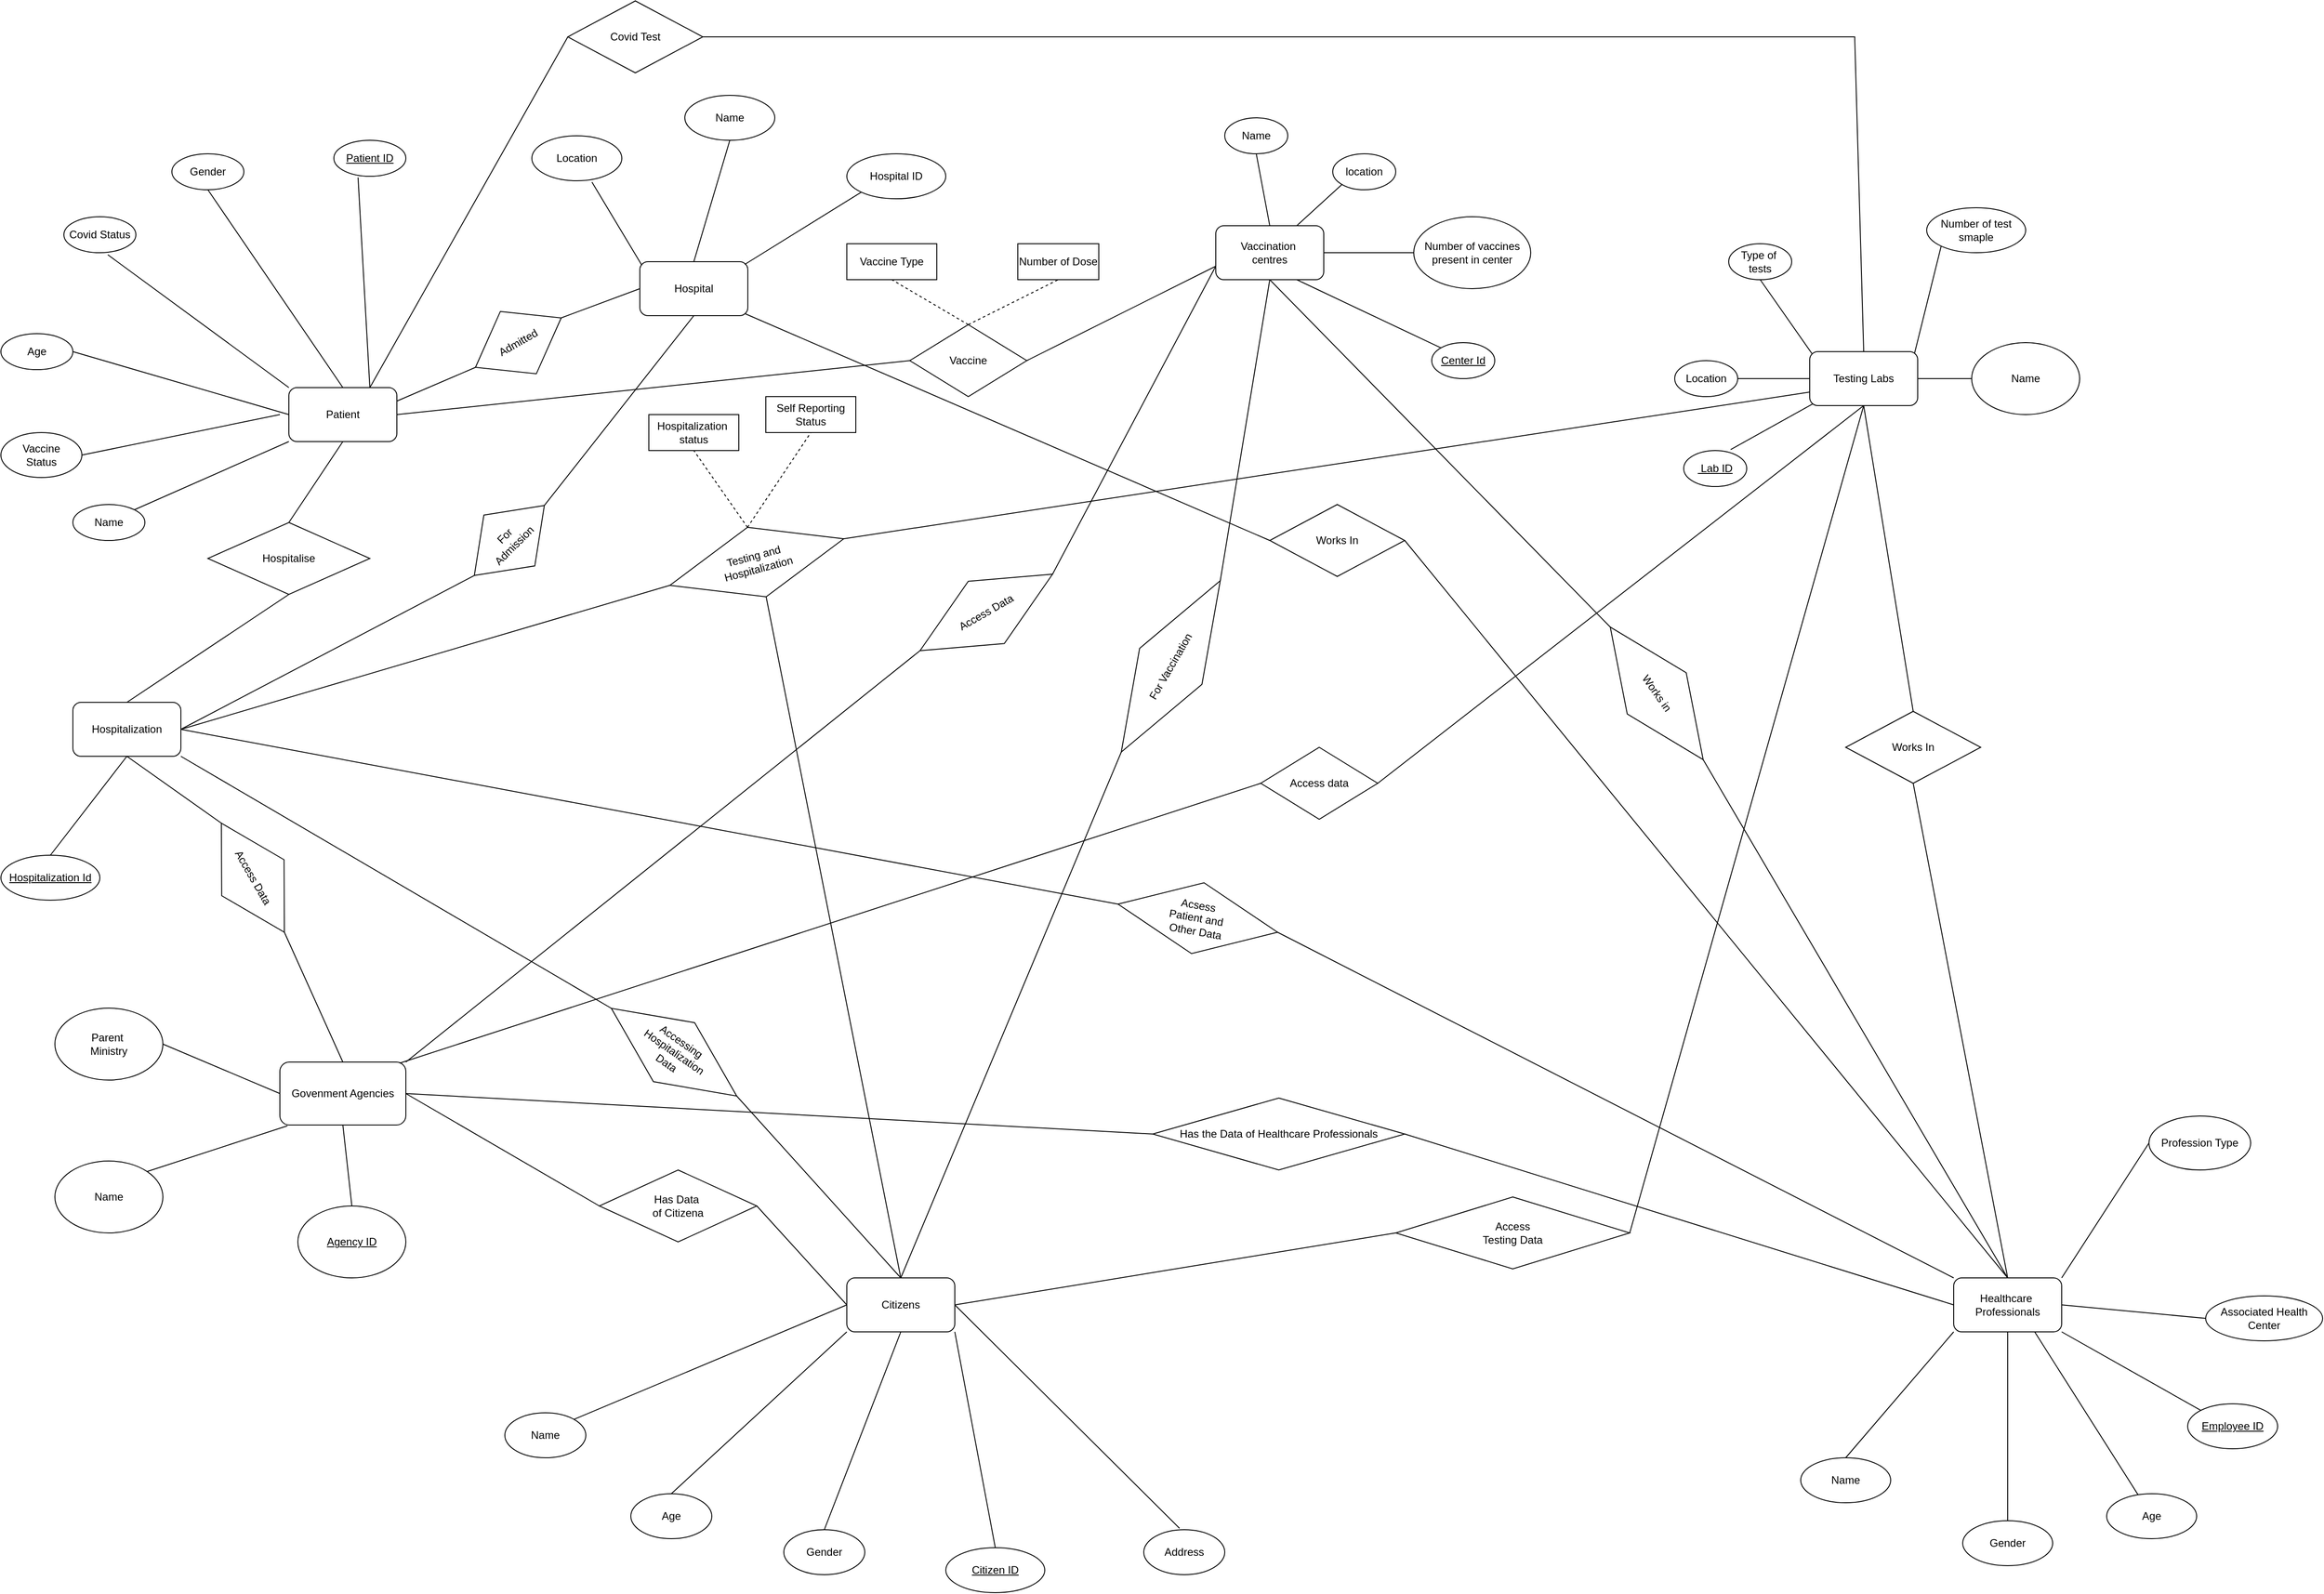 <mxfile version="20.8.10" type="device"><diagram name="Page-1" id="V2RR2CM_HVYgWh8AD0sf"><mxGraphModel dx="4872" dy="2228" grid="1" gridSize="10" guides="1" tooltips="1" connect="1" arrows="1" fold="1" page="1" pageScale="1" pageWidth="827" pageHeight="1169" math="0" shadow="0"><root><mxCell id="0"/><mxCell id="1" parent="0"/><mxCell id="4g6zruI3jrCuuJ_N1EJY-1" value="Testing Labs" style="rounded=1;whiteSpace=wrap;html=1;" parent="1" vertex="1"><mxGeometry x="350" y="350" width="120" height="60" as="geometry"/></mxCell><mxCell id="4g6zruI3jrCuuJ_N1EJY-3" value="Type of&amp;nbsp;&lt;br&gt;tests" style="ellipse;whiteSpace=wrap;html=1;" parent="1" vertex="1"><mxGeometry x="260" y="230" width="70" height="40" as="geometry"/></mxCell><mxCell id="4g6zruI3jrCuuJ_N1EJY-4" value="Number of test&lt;br&gt;smaple" style="ellipse;whiteSpace=wrap;html=1;" parent="1" vertex="1"><mxGeometry x="480" y="190" width="110" height="50" as="geometry"/></mxCell><mxCell id="4g6zruI3jrCuuJ_N1EJY-7" value="Name" style="ellipse;whiteSpace=wrap;html=1;" parent="1" vertex="1"><mxGeometry x="530" y="340" width="120" height="80" as="geometry"/></mxCell><mxCell id="4g6zruI3jrCuuJ_N1EJY-8" value="Location" style="ellipse;whiteSpace=wrap;html=1;" parent="1" vertex="1"><mxGeometry x="200" y="360" width="70" height="40" as="geometry"/></mxCell><mxCell id="4g6zruI3jrCuuJ_N1EJY-10" value="&lt;u&gt;&amp;nbsp;Lab ID&lt;/u&gt;" style="ellipse;whiteSpace=wrap;html=1;" parent="1" vertex="1"><mxGeometry x="210" y="460" width="70" height="40" as="geometry"/></mxCell><mxCell id="xftiW5SBY12gBMTUIT7X-2" value="Vaccination&amp;nbsp;&lt;br&gt;centres" style="rounded=1;whiteSpace=wrap;html=1;" vertex="1" parent="1"><mxGeometry x="-310" y="210" width="120" height="60" as="geometry"/></mxCell><mxCell id="xftiW5SBY12gBMTUIT7X-3" value="Name" style="ellipse;whiteSpace=wrap;html=1;" vertex="1" parent="1"><mxGeometry x="-300" y="90" width="70" height="40" as="geometry"/></mxCell><mxCell id="xftiW5SBY12gBMTUIT7X-4" value="location" style="ellipse;whiteSpace=wrap;html=1;" vertex="1" parent="1"><mxGeometry x="-180" y="130" width="70" height="40" as="geometry"/></mxCell><mxCell id="xftiW5SBY12gBMTUIT7X-5" value="Number of vaccines present in center" style="ellipse;whiteSpace=wrap;html=1;" vertex="1" parent="1"><mxGeometry x="-90" y="200" width="130" height="80" as="geometry"/></mxCell><mxCell id="xftiW5SBY12gBMTUIT7X-6" value="&lt;u&gt;Center Id&lt;/u&gt;" style="ellipse;whiteSpace=wrap;html=1;" vertex="1" parent="1"><mxGeometry x="-70" y="340" width="70" height="40" as="geometry"/></mxCell><mxCell id="xftiW5SBY12gBMTUIT7X-10" value="" style="endArrow=none;html=1;rounded=0;entryX=0.5;entryY=1;entryDx=0;entryDy=0;exitX=0.5;exitY=0;exitDx=0;exitDy=0;" edge="1" parent="1" source="xftiW5SBY12gBMTUIT7X-2" target="xftiW5SBY12gBMTUIT7X-3"><mxGeometry width="50" height="50" relative="1" as="geometry"><mxPoint x="-30" y="370" as="sourcePoint"/><mxPoint x="20" y="320" as="targetPoint"/></mxGeometry></mxCell><mxCell id="xftiW5SBY12gBMTUIT7X-11" value="" style="endArrow=none;html=1;rounded=0;entryX=0;entryY=1;entryDx=0;entryDy=0;exitX=0.75;exitY=0;exitDx=0;exitDy=0;" edge="1" parent="1" source="xftiW5SBY12gBMTUIT7X-2" target="xftiW5SBY12gBMTUIT7X-4"><mxGeometry width="50" height="50" relative="1" as="geometry"><mxPoint x="-20" y="380" as="sourcePoint"/><mxPoint x="30" y="330.0" as="targetPoint"/></mxGeometry></mxCell><mxCell id="xftiW5SBY12gBMTUIT7X-12" value="" style="endArrow=none;html=1;rounded=0;entryX=0;entryY=0.5;entryDx=0;entryDy=0;exitX=1;exitY=0.5;exitDx=0;exitDy=0;" edge="1" parent="1" source="xftiW5SBY12gBMTUIT7X-2" target="xftiW5SBY12gBMTUIT7X-5"><mxGeometry width="50" height="50" relative="1" as="geometry"><mxPoint x="-10" y="390" as="sourcePoint"/><mxPoint x="40" y="340.0" as="targetPoint"/></mxGeometry></mxCell><mxCell id="xftiW5SBY12gBMTUIT7X-13" value="" style="endArrow=none;html=1;rounded=0;entryX=0.75;entryY=1;entryDx=0;entryDy=0;exitX=0;exitY=0;exitDx=0;exitDy=0;" edge="1" parent="1" source="xftiW5SBY12gBMTUIT7X-6" target="xftiW5SBY12gBMTUIT7X-2"><mxGeometry width="50" height="50" relative="1" as="geometry"><mxPoint y="400" as="sourcePoint"/><mxPoint x="-170" y="280" as="targetPoint"/></mxGeometry></mxCell><mxCell id="xftiW5SBY12gBMTUIT7X-14" value="Hospital" style="rounded=1;whiteSpace=wrap;html=1;" vertex="1" parent="1"><mxGeometry x="-950" y="250" width="120" height="60" as="geometry"/></mxCell><mxCell id="xftiW5SBY12gBMTUIT7X-15" value="Hospital ID" style="ellipse;whiteSpace=wrap;html=1;" vertex="1" parent="1"><mxGeometry x="-720" y="130" width="110" height="50" as="geometry"/></mxCell><mxCell id="xftiW5SBY12gBMTUIT7X-16" value="Name" style="ellipse;whiteSpace=wrap;html=1;" vertex="1" parent="1"><mxGeometry x="-900" y="65" width="100" height="50" as="geometry"/></mxCell><mxCell id="xftiW5SBY12gBMTUIT7X-17" value="Location" style="ellipse;whiteSpace=wrap;html=1;" vertex="1" parent="1"><mxGeometry x="-1070" y="110" width="100" height="50" as="geometry"/></mxCell><mxCell id="xftiW5SBY12gBMTUIT7X-18" value="" style="endArrow=none;html=1;rounded=0;entryX=0.5;entryY=1;entryDx=0;entryDy=0;exitX=0.5;exitY=0;exitDx=0;exitDy=0;" edge="1" parent="1" source="xftiW5SBY12gBMTUIT7X-14" target="xftiW5SBY12gBMTUIT7X-16"><mxGeometry width="50" height="50" relative="1" as="geometry"><mxPoint x="-770" y="370" as="sourcePoint"/><mxPoint x="-720" y="320" as="targetPoint"/></mxGeometry></mxCell><mxCell id="xftiW5SBY12gBMTUIT7X-19" value="" style="endArrow=none;html=1;rounded=0;entryX=0;entryY=1;entryDx=0;entryDy=0;exitX=0.972;exitY=0.05;exitDx=0;exitDy=0;exitPerimeter=0;" edge="1" parent="1" source="xftiW5SBY12gBMTUIT7X-14" target="xftiW5SBY12gBMTUIT7X-15"><mxGeometry width="50" height="50" relative="1" as="geometry"><mxPoint x="-880" y="260.0" as="sourcePoint"/><mxPoint x="-840" y="125" as="targetPoint"/></mxGeometry></mxCell><mxCell id="xftiW5SBY12gBMTUIT7X-20" value="" style="endArrow=none;html=1;rounded=0;entryX=0.668;entryY=1.03;entryDx=0;entryDy=0;exitX=0.019;exitY=0.067;exitDx=0;exitDy=0;entryPerimeter=0;exitPerimeter=0;" edge="1" parent="1" source="xftiW5SBY12gBMTUIT7X-14" target="xftiW5SBY12gBMTUIT7X-17"><mxGeometry width="50" height="50" relative="1" as="geometry"><mxPoint x="-870" y="270.0" as="sourcePoint"/><mxPoint x="-830" y="135" as="targetPoint"/></mxGeometry></mxCell><mxCell id="xftiW5SBY12gBMTUIT7X-21" value="Hospitalization" style="rounded=1;whiteSpace=wrap;html=1;" vertex="1" parent="1"><mxGeometry x="-1580" y="740" width="120" height="60" as="geometry"/></mxCell><mxCell id="xftiW5SBY12gBMTUIT7X-23" value="&lt;u&gt;Hospitalization Id&lt;/u&gt;" style="ellipse;whiteSpace=wrap;html=1;" vertex="1" parent="1"><mxGeometry x="-1660" y="910" width="110" height="50" as="geometry"/></mxCell><mxCell id="xftiW5SBY12gBMTUIT7X-26" value="" style="endArrow=none;html=1;rounded=0;entryX=0.5;entryY=1;entryDx=0;entryDy=0;exitX=0.5;exitY=0;exitDx=0;exitDy=0;" edge="1" parent="1" source="xftiW5SBY12gBMTUIT7X-23" target="xftiW5SBY12gBMTUIT7X-21"><mxGeometry width="50" height="50" relative="1" as="geometry"><mxPoint x="-770" y="1090" as="sourcePoint"/><mxPoint x="-720" y="1040" as="targetPoint"/></mxGeometry></mxCell><mxCell id="xftiW5SBY12gBMTUIT7X-27" value="Govenment Agencies" style="rounded=1;whiteSpace=wrap;html=1;" vertex="1" parent="1"><mxGeometry x="-1350" y="1140" width="140" height="70" as="geometry"/></mxCell><mxCell id="xftiW5SBY12gBMTUIT7X-30" value="Name" style="ellipse;whiteSpace=wrap;html=1;" vertex="1" parent="1"><mxGeometry x="-1600" y="1250" width="120" height="80" as="geometry"/></mxCell><mxCell id="xftiW5SBY12gBMTUIT7X-31" value="Parent&amp;nbsp;&lt;br&gt;Ministry" style="ellipse;whiteSpace=wrap;html=1;" vertex="1" parent="1"><mxGeometry x="-1600" y="1080" width="120" height="80" as="geometry"/></mxCell><mxCell id="xftiW5SBY12gBMTUIT7X-32" value="&lt;u&gt;Agency ID&lt;/u&gt;" style="ellipse;whiteSpace=wrap;html=1;" vertex="1" parent="1"><mxGeometry x="-1330" y="1300" width="120" height="80" as="geometry"/></mxCell><mxCell id="xftiW5SBY12gBMTUIT7X-33" value="" style="endArrow=none;html=1;rounded=0;entryX=0.06;entryY=1.012;entryDx=0;entryDy=0;exitX=1;exitY=0;exitDx=0;exitDy=0;entryPerimeter=0;" edge="1" parent="1" source="xftiW5SBY12gBMTUIT7X-30" target="xftiW5SBY12gBMTUIT7X-27"><mxGeometry width="50" height="50" relative="1" as="geometry"><mxPoint x="-1490" y="1290" as="sourcePoint"/><mxPoint x="-1440" y="1240" as="targetPoint"/></mxGeometry></mxCell><mxCell id="xftiW5SBY12gBMTUIT7X-34" value="" style="endArrow=none;html=1;rounded=0;entryX=0.5;entryY=1;entryDx=0;entryDy=0;exitX=0.5;exitY=0;exitDx=0;exitDy=0;" edge="1" parent="1" source="xftiW5SBY12gBMTUIT7X-32" target="xftiW5SBY12gBMTUIT7X-27"><mxGeometry width="50" height="50" relative="1" as="geometry"><mxPoint x="-1487.574" y="1271.716" as="sourcePoint"/><mxPoint x="-1340.0" y="1220.0" as="targetPoint"/></mxGeometry></mxCell><mxCell id="xftiW5SBY12gBMTUIT7X-35" value="" style="endArrow=none;html=1;rounded=0;entryX=0;entryY=0.5;entryDx=0;entryDy=0;exitX=1;exitY=0.5;exitDx=0;exitDy=0;" edge="1" parent="1" source="xftiW5SBY12gBMTUIT7X-31" target="xftiW5SBY12gBMTUIT7X-27"><mxGeometry width="50" height="50" relative="1" as="geometry"><mxPoint x="-1477.574" y="1281.716" as="sourcePoint"/><mxPoint x="-1330.0" y="1230.0" as="targetPoint"/></mxGeometry></mxCell><mxCell id="xftiW5SBY12gBMTUIT7X-37" value="Citizens" style="rounded=1;whiteSpace=wrap;html=1;" vertex="1" parent="1"><mxGeometry x="-720" y="1380" width="120" height="60" as="geometry"/></mxCell><mxCell id="xftiW5SBY12gBMTUIT7X-38" value="Name" style="ellipse;whiteSpace=wrap;html=1;" vertex="1" parent="1"><mxGeometry x="-1100" y="1530" width="90" height="50" as="geometry"/></mxCell><mxCell id="xftiW5SBY12gBMTUIT7X-39" value="Age" style="ellipse;whiteSpace=wrap;html=1;" vertex="1" parent="1"><mxGeometry x="-960" y="1620" width="90" height="50" as="geometry"/></mxCell><mxCell id="xftiW5SBY12gBMTUIT7X-40" value="Gender" style="ellipse;whiteSpace=wrap;html=1;" vertex="1" parent="1"><mxGeometry x="-790" y="1660" width="90" height="50" as="geometry"/></mxCell><mxCell id="xftiW5SBY12gBMTUIT7X-41" value="&lt;u&gt;Citizen ID&lt;/u&gt;" style="ellipse;whiteSpace=wrap;html=1;" vertex="1" parent="1"><mxGeometry x="-610" y="1680" width="110" height="50" as="geometry"/></mxCell><mxCell id="xftiW5SBY12gBMTUIT7X-42" value="Address" style="ellipse;whiteSpace=wrap;html=1;" vertex="1" parent="1"><mxGeometry x="-390" y="1660" width="90" height="50" as="geometry"/></mxCell><mxCell id="xftiW5SBY12gBMTUIT7X-44" value="" style="endArrow=none;html=1;rounded=0;exitX=1;exitY=0;exitDx=0;exitDy=0;entryX=0;entryY=0.5;entryDx=0;entryDy=0;" edge="1" parent="1" source="xftiW5SBY12gBMTUIT7X-38" target="xftiW5SBY12gBMTUIT7X-37"><mxGeometry width="50" height="50" relative="1" as="geometry"><mxPoint x="-660" y="1390" as="sourcePoint"/><mxPoint x="-610" y="1340" as="targetPoint"/></mxGeometry></mxCell><mxCell id="xftiW5SBY12gBMTUIT7X-46" value="" style="endArrow=none;html=1;rounded=0;exitX=0.5;exitY=0;exitDx=0;exitDy=0;entryX=0;entryY=1;entryDx=0;entryDy=0;" edge="1" parent="1" source="xftiW5SBY12gBMTUIT7X-39" target="xftiW5SBY12gBMTUIT7X-37"><mxGeometry width="50" height="50" relative="1" as="geometry"><mxPoint x="-1013.112" y="1547.36" as="sourcePoint"/><mxPoint x="-710" y="1420" as="targetPoint"/></mxGeometry></mxCell><mxCell id="xftiW5SBY12gBMTUIT7X-47" value="" style="endArrow=none;html=1;rounded=0;exitX=0.5;exitY=0;exitDx=0;exitDy=0;entryX=0.5;entryY=1;entryDx=0;entryDy=0;" edge="1" parent="1" source="xftiW5SBY12gBMTUIT7X-40" target="xftiW5SBY12gBMTUIT7X-37"><mxGeometry width="50" height="50" relative="1" as="geometry"><mxPoint x="-905" y="1630" as="sourcePoint"/><mxPoint x="-710" y="1450" as="targetPoint"/></mxGeometry></mxCell><mxCell id="xftiW5SBY12gBMTUIT7X-48" value="" style="endArrow=none;html=1;rounded=0;exitX=0.5;exitY=0;exitDx=0;exitDy=0;entryX=1;entryY=1;entryDx=0;entryDy=0;" edge="1" parent="1" source="xftiW5SBY12gBMTUIT7X-41" target="xftiW5SBY12gBMTUIT7X-37"><mxGeometry width="50" height="50" relative="1" as="geometry"><mxPoint x="-895" y="1640" as="sourcePoint"/><mxPoint x="-700" y="1460" as="targetPoint"/></mxGeometry></mxCell><mxCell id="xftiW5SBY12gBMTUIT7X-49" value="" style="endArrow=none;html=1;rounded=0;exitX=0.442;exitY=-0.03;exitDx=0;exitDy=0;entryX=1;entryY=0.5;entryDx=0;entryDy=0;exitPerimeter=0;" edge="1" parent="1" source="xftiW5SBY12gBMTUIT7X-42" target="xftiW5SBY12gBMTUIT7X-37"><mxGeometry width="50" height="50" relative="1" as="geometry"><mxPoint x="-885" y="1650" as="sourcePoint"/><mxPoint x="-690" y="1470" as="targetPoint"/></mxGeometry></mxCell><mxCell id="xftiW5SBY12gBMTUIT7X-50" value="Healthcare&amp;nbsp;&lt;br&gt;Professionals" style="rounded=1;whiteSpace=wrap;html=1;" vertex="1" parent="1"><mxGeometry x="510" y="1380" width="120" height="60" as="geometry"/></mxCell><mxCell id="xftiW5SBY12gBMTUIT7X-51" value="Associated Health Center" style="ellipse;whiteSpace=wrap;html=1;" vertex="1" parent="1"><mxGeometry x="790" y="1400" width="130" height="50" as="geometry"/></mxCell><mxCell id="xftiW5SBY12gBMTUIT7X-52" value="&lt;u&gt;Employee ID&lt;/u&gt;" style="ellipse;whiteSpace=wrap;html=1;" vertex="1" parent="1"><mxGeometry x="770" y="1520" width="100" height="50" as="geometry"/></mxCell><mxCell id="xftiW5SBY12gBMTUIT7X-53" value="Gender" style="ellipse;whiteSpace=wrap;html=1;" vertex="1" parent="1"><mxGeometry x="520" y="1650" width="100" height="50" as="geometry"/></mxCell><mxCell id="xftiW5SBY12gBMTUIT7X-54" value="Profession Type" style="ellipse;whiteSpace=wrap;html=1;" vertex="1" parent="1"><mxGeometry x="727" y="1200" width="113" height="60" as="geometry"/></mxCell><mxCell id="xftiW5SBY12gBMTUIT7X-55" value="Name" style="ellipse;whiteSpace=wrap;html=1;" vertex="1" parent="1"><mxGeometry x="340" y="1580" width="100" height="50" as="geometry"/></mxCell><mxCell id="xftiW5SBY12gBMTUIT7X-56" value="Age" style="ellipse;whiteSpace=wrap;html=1;" vertex="1" parent="1"><mxGeometry x="680" y="1620" width="100" height="50" as="geometry"/></mxCell><mxCell id="xftiW5SBY12gBMTUIT7X-57" value="" style="endArrow=none;html=1;rounded=0;exitX=0.5;exitY=0;exitDx=0;exitDy=0;entryX=0;entryY=1;entryDx=0;entryDy=0;" edge="1" parent="1" source="xftiW5SBY12gBMTUIT7X-55" target="xftiW5SBY12gBMTUIT7X-50"><mxGeometry width="50" height="50" relative="1" as="geometry"><mxPoint x="690" y="1390" as="sourcePoint"/><mxPoint x="740" y="1340" as="targetPoint"/></mxGeometry></mxCell><mxCell id="xftiW5SBY12gBMTUIT7X-58" value="" style="endArrow=none;html=1;rounded=0;exitX=0.5;exitY=0;exitDx=0;exitDy=0;entryX=0.5;entryY=1;entryDx=0;entryDy=0;" edge="1" parent="1" source="xftiW5SBY12gBMTUIT7X-53" target="xftiW5SBY12gBMTUIT7X-50"><mxGeometry width="50" height="50" relative="1" as="geometry"><mxPoint x="400" y="1590" as="sourcePoint"/><mxPoint x="520" y="1450" as="targetPoint"/></mxGeometry></mxCell><mxCell id="xftiW5SBY12gBMTUIT7X-59" value="" style="endArrow=none;html=1;rounded=0;exitX=0;exitY=0;exitDx=0;exitDy=0;entryX=1;entryY=1;entryDx=0;entryDy=0;" edge="1" parent="1" source="xftiW5SBY12gBMTUIT7X-52" target="xftiW5SBY12gBMTUIT7X-50"><mxGeometry width="50" height="50" relative="1" as="geometry"><mxPoint x="410" y="1600" as="sourcePoint"/><mxPoint x="530" y="1460" as="targetPoint"/></mxGeometry></mxCell><mxCell id="xftiW5SBY12gBMTUIT7X-60" value="" style="endArrow=none;html=1;rounded=0;exitX=0;exitY=0.5;exitDx=0;exitDy=0;entryX=1;entryY=0.5;entryDx=0;entryDy=0;" edge="1" parent="1" source="xftiW5SBY12gBMTUIT7X-51" target="xftiW5SBY12gBMTUIT7X-50"><mxGeometry width="50" height="50" relative="1" as="geometry"><mxPoint x="420" y="1610" as="sourcePoint"/><mxPoint x="540" y="1470" as="targetPoint"/></mxGeometry></mxCell><mxCell id="xftiW5SBY12gBMTUIT7X-61" value="" style="endArrow=none;html=1;rounded=0;exitX=1;exitY=0;exitDx=0;exitDy=0;entryX=0;entryY=0.5;entryDx=0;entryDy=0;" edge="1" parent="1" source="xftiW5SBY12gBMTUIT7X-50" target="xftiW5SBY12gBMTUIT7X-54"><mxGeometry width="50" height="50" relative="1" as="geometry"><mxPoint x="430" y="1620" as="sourcePoint"/><mxPoint x="550" y="1480" as="targetPoint"/></mxGeometry></mxCell><mxCell id="xftiW5SBY12gBMTUIT7X-63" value="" style="endArrow=none;html=1;rounded=0;entryX=0.75;entryY=1;entryDx=0;entryDy=0;" edge="1" parent="1" source="xftiW5SBY12gBMTUIT7X-56" target="xftiW5SBY12gBMTUIT7X-50"><mxGeometry width="50" height="50" relative="1" as="geometry"><mxPoint x="580" y="1660" as="sourcePoint"/><mxPoint x="580" y="1450" as="targetPoint"/></mxGeometry></mxCell><mxCell id="xftiW5SBY12gBMTUIT7X-64" value="" style="endArrow=none;html=1;rounded=0;entryX=0.5;entryY=1;entryDx=0;entryDy=0;exitX=0.024;exitY=0.046;exitDx=0;exitDy=0;exitPerimeter=0;" edge="1" parent="1" source="4g6zruI3jrCuuJ_N1EJY-1" target="4g6zruI3jrCuuJ_N1EJY-3"><mxGeometry width="50" height="50" relative="1" as="geometry"><mxPoint x="210" y="340" as="sourcePoint"/><mxPoint x="260" y="290" as="targetPoint"/></mxGeometry></mxCell><mxCell id="xftiW5SBY12gBMTUIT7X-65" value="" style="endArrow=none;html=1;rounded=0;exitX=0.5;exitY=0;exitDx=0;exitDy=0;entryX=1;entryY=0.5;entryDx=0;entryDy=0;" edge="1" parent="1" source="4g6zruI3jrCuuJ_N1EJY-1" target="xftiW5SBY12gBMTUIT7X-132"><mxGeometry width="50" height="50" relative="1" as="geometry"><mxPoint x="360" y="360" as="sourcePoint"/><mxPoint x="405" y="250" as="targetPoint"/><Array as="points"><mxPoint x="400"/></Array></mxGeometry></mxCell><mxCell id="xftiW5SBY12gBMTUIT7X-67" value="" style="endArrow=none;html=1;rounded=0;entryX=0;entryY=1;entryDx=0;entryDy=0;exitX=0.971;exitY=0.03;exitDx=0;exitDy=0;exitPerimeter=0;" edge="1" parent="1" source="4g6zruI3jrCuuJ_N1EJY-1" target="4g6zruI3jrCuuJ_N1EJY-4"><mxGeometry width="50" height="50" relative="1" as="geometry"><mxPoint x="470" y="350" as="sourcePoint"/><mxPoint x="325" y="300" as="targetPoint"/></mxGeometry></mxCell><mxCell id="xftiW5SBY12gBMTUIT7X-68" value="" style="endArrow=none;html=1;rounded=0;entryX=0;entryY=0.5;entryDx=0;entryDy=0;exitX=1;exitY=0.5;exitDx=0;exitDy=0;" edge="1" parent="1" source="4g6zruI3jrCuuJ_N1EJY-1" target="4g6zruI3jrCuuJ_N1EJY-7"><mxGeometry width="50" height="50" relative="1" as="geometry"><mxPoint x="480" y="360" as="sourcePoint"/><mxPoint x="571.581" y="312.593" as="targetPoint"/></mxGeometry></mxCell><mxCell id="xftiW5SBY12gBMTUIT7X-70" value="" style="endArrow=none;html=1;rounded=0;entryX=0.745;entryY=-0.026;entryDx=0;entryDy=0;entryPerimeter=0;exitX=0.029;exitY=0.968;exitDx=0;exitDy=0;exitPerimeter=0;" edge="1" parent="1" source="4g6zruI3jrCuuJ_N1EJY-1" target="4g6zruI3jrCuuJ_N1EJY-10"><mxGeometry width="50" height="50" relative="1" as="geometry"><mxPoint x="370" y="420" as="sourcePoint"/><mxPoint x="550" y="400" as="targetPoint"/></mxGeometry></mxCell><mxCell id="xftiW5SBY12gBMTUIT7X-71" value="" style="endArrow=none;html=1;rounded=0;entryX=1;entryY=0.5;entryDx=0;entryDy=0;exitX=0;exitY=0.5;exitDx=0;exitDy=0;" edge="1" parent="1" source="4g6zruI3jrCuuJ_N1EJY-1" target="4g6zruI3jrCuuJ_N1EJY-8"><mxGeometry width="50" height="50" relative="1" as="geometry"><mxPoint x="360" y="420" as="sourcePoint"/><mxPoint x="312.15" y="458.96" as="targetPoint"/></mxGeometry></mxCell><mxCell id="xftiW5SBY12gBMTUIT7X-72" value="Patient" style="rounded=1;whiteSpace=wrap;html=1;" vertex="1" parent="1"><mxGeometry x="-1340" y="390" width="120" height="60" as="geometry"/></mxCell><mxCell id="xftiW5SBY12gBMTUIT7X-73" value="Covid Status" style="ellipse;whiteSpace=wrap;html=1;" vertex="1" parent="1"><mxGeometry x="-1590" y="200" width="80" height="40" as="geometry"/></mxCell><mxCell id="xftiW5SBY12gBMTUIT7X-74" value="Gender" style="ellipse;whiteSpace=wrap;html=1;" vertex="1" parent="1"><mxGeometry x="-1470" y="130" width="80" height="40" as="geometry"/></mxCell><mxCell id="xftiW5SBY12gBMTUIT7X-75" value="Age" style="ellipse;whiteSpace=wrap;html=1;" vertex="1" parent="1"><mxGeometry x="-1660" y="330" width="80" height="40" as="geometry"/></mxCell><mxCell id="xftiW5SBY12gBMTUIT7X-76" value="Name" style="ellipse;whiteSpace=wrap;html=1;" vertex="1" parent="1"><mxGeometry x="-1580" y="520" width="80" height="40" as="geometry"/></mxCell><mxCell id="xftiW5SBY12gBMTUIT7X-77" value="&lt;u&gt;Patient ID&lt;/u&gt;" style="ellipse;whiteSpace=wrap;html=1;" vertex="1" parent="1"><mxGeometry x="-1290" y="115" width="80" height="40" as="geometry"/></mxCell><mxCell id="xftiW5SBY12gBMTUIT7X-78" value="" style="endArrow=none;html=1;rounded=0;exitX=1;exitY=0;exitDx=0;exitDy=0;entryX=0;entryY=1;entryDx=0;entryDy=0;" edge="1" parent="1" source="xftiW5SBY12gBMTUIT7X-76" target="xftiW5SBY12gBMTUIT7X-72"><mxGeometry width="50" height="50" relative="1" as="geometry"><mxPoint x="-1370" y="570" as="sourcePoint"/><mxPoint x="-1320" y="520" as="targetPoint"/></mxGeometry></mxCell><mxCell id="xftiW5SBY12gBMTUIT7X-79" value="" style="endArrow=none;html=1;rounded=0;exitX=1;exitY=0.5;exitDx=0;exitDy=0;entryX=0;entryY=0.5;entryDx=0;entryDy=0;" edge="1" parent="1" source="xftiW5SBY12gBMTUIT7X-75" target="xftiW5SBY12gBMTUIT7X-72"><mxGeometry width="50" height="50" relative="1" as="geometry"><mxPoint x="-1491.716" y="515.858" as="sourcePoint"/><mxPoint x="-1370" y="460" as="targetPoint"/></mxGeometry></mxCell><mxCell id="xftiW5SBY12gBMTUIT7X-80" value="" style="endArrow=none;html=1;rounded=0;exitX=0.61;exitY=1.057;exitDx=0;exitDy=0;entryX=0;entryY=0;entryDx=0;entryDy=0;exitPerimeter=0;" edge="1" parent="1" source="xftiW5SBY12gBMTUIT7X-73" target="xftiW5SBY12gBMTUIT7X-72"><mxGeometry width="50" height="50" relative="1" as="geometry"><mxPoint x="-1510" y="400" as="sourcePoint"/><mxPoint x="-1370" y="430" as="targetPoint"/></mxGeometry></mxCell><mxCell id="xftiW5SBY12gBMTUIT7X-81" value="" style="endArrow=none;html=1;rounded=0;exitX=0.5;exitY=1;exitDx=0;exitDy=0;entryX=0.5;entryY=0;entryDx=0;entryDy=0;" edge="1" parent="1" source="xftiW5SBY12gBMTUIT7X-74" target="xftiW5SBY12gBMTUIT7X-72"><mxGeometry width="50" height="50" relative="1" as="geometry"><mxPoint x="-1500" y="410" as="sourcePoint"/><mxPoint x="-1360" y="440" as="targetPoint"/></mxGeometry></mxCell><mxCell id="xftiW5SBY12gBMTUIT7X-82" value="" style="endArrow=none;html=1;rounded=0;exitX=0.75;exitY=0;exitDx=0;exitDy=0;entryX=0.336;entryY=1.033;entryDx=0;entryDy=0;entryPerimeter=0;" edge="1" parent="1" source="xftiW5SBY12gBMTUIT7X-72" target="xftiW5SBY12gBMTUIT7X-77"><mxGeometry width="50" height="50" relative="1" as="geometry"><mxPoint x="-1490" y="420" as="sourcePoint"/><mxPoint x="-1350" y="450" as="targetPoint"/></mxGeometry></mxCell><mxCell id="xftiW5SBY12gBMTUIT7X-83" value="For&lt;br&gt;Admission" style="rhombus;whiteSpace=wrap;html=1;rotation=-45;" vertex="1" parent="1"><mxGeometry x="-1150" y="520" width="110" height="80" as="geometry"/></mxCell><mxCell id="xftiW5SBY12gBMTUIT7X-85" value="Admitted" style="rhombus;whiteSpace=wrap;html=1;rotation=-30;" vertex="1" parent="1"><mxGeometry x="-1140" y="300" width="110" height="80" as="geometry"/></mxCell><mxCell id="xftiW5SBY12gBMTUIT7X-86" value="" style="endArrow=none;html=1;rounded=0;entryX=0;entryY=0.5;entryDx=0;entryDy=0;exitX=1;exitY=0.25;exitDx=0;exitDy=0;" edge="1" parent="1" source="xftiW5SBY12gBMTUIT7X-72" target="xftiW5SBY12gBMTUIT7X-85"><mxGeometry width="50" height="50" relative="1" as="geometry"><mxPoint x="-1350" y="530" as="sourcePoint"/><mxPoint x="-1300" y="480" as="targetPoint"/></mxGeometry></mxCell><mxCell id="xftiW5SBY12gBMTUIT7X-87" value="" style="endArrow=none;html=1;rounded=0;entryX=0;entryY=0.5;entryDx=0;entryDy=0;exitX=1;exitY=0.5;exitDx=0;exitDy=0;" edge="1" parent="1" source="xftiW5SBY12gBMTUIT7X-85" target="xftiW5SBY12gBMTUIT7X-14"><mxGeometry width="50" height="50" relative="1" as="geometry"><mxPoint x="-1210" y="415" as="sourcePoint"/><mxPoint x="-1122.631" y="377.5" as="targetPoint"/></mxGeometry></mxCell><mxCell id="xftiW5SBY12gBMTUIT7X-88" value="" style="endArrow=none;html=1;rounded=0;entryX=0.5;entryY=1;entryDx=0;entryDy=0;exitX=1;exitY=0.5;exitDx=0;exitDy=0;" edge="1" parent="1" source="xftiW5SBY12gBMTUIT7X-83" target="xftiW5SBY12gBMTUIT7X-14"><mxGeometry width="50" height="50" relative="1" as="geometry"><mxPoint x="-1350" y="530" as="sourcePoint"/><mxPoint x="-1300" y="480" as="targetPoint"/></mxGeometry></mxCell><mxCell id="xftiW5SBY12gBMTUIT7X-89" value="" style="endArrow=none;html=1;rounded=0;entryX=0;entryY=0.5;entryDx=0;entryDy=0;exitX=1;exitY=0.5;exitDx=0;exitDy=0;" edge="1" parent="1" source="xftiW5SBY12gBMTUIT7X-21" target="xftiW5SBY12gBMTUIT7X-83"><mxGeometry width="50" height="50" relative="1" as="geometry"><mxPoint x="-1340" y="540" as="sourcePoint"/><mxPoint x="-1290" y="490" as="targetPoint"/></mxGeometry></mxCell><mxCell id="xftiW5SBY12gBMTUIT7X-90" value="Access Data" style="rhombus;whiteSpace=wrap;html=1;rotation=60;" vertex="1" parent="1"><mxGeometry x="-1450" y="895" width="140" height="80" as="geometry"/></mxCell><mxCell id="xftiW5SBY12gBMTUIT7X-91" value="" style="endArrow=none;html=1;rounded=0;entryX=0.5;entryY=0;entryDx=0;entryDy=0;exitX=1;exitY=0.5;exitDx=0;exitDy=0;" edge="1" parent="1" source="xftiW5SBY12gBMTUIT7X-90" target="xftiW5SBY12gBMTUIT7X-27"><mxGeometry width="50" height="50" relative="1" as="geometry"><mxPoint x="-1330" y="1010" as="sourcePoint"/><mxPoint x="-1300" y="930" as="targetPoint"/></mxGeometry></mxCell><mxCell id="xftiW5SBY12gBMTUIT7X-92" value="" style="endArrow=none;html=1;rounded=0;entryX=0.5;entryY=1;entryDx=0;entryDy=0;exitX=0;exitY=0.5;exitDx=0;exitDy=0;" edge="1" parent="1" source="xftiW5SBY12gBMTUIT7X-90" target="xftiW5SBY12gBMTUIT7X-21"><mxGeometry width="50" height="50" relative="1" as="geometry"><mxPoint x="-1350" y="980" as="sourcePoint"/><mxPoint x="-1300" y="930" as="targetPoint"/></mxGeometry></mxCell><mxCell id="xftiW5SBY12gBMTUIT7X-93" value="Accessing &lt;br&gt;Hospitalization&lt;br&gt;Data" style="rhombus;whiteSpace=wrap;html=1;rotation=35;" vertex="1" parent="1"><mxGeometry x="-997" y="1089" width="170" height="80" as="geometry"/></mxCell><mxCell id="xftiW5SBY12gBMTUIT7X-97" value="" style="endArrow=none;html=1;rounded=0;exitX=1;exitY=1;exitDx=0;exitDy=0;entryX=0;entryY=0.5;entryDx=0;entryDy=0;" edge="1" parent="1" source="xftiW5SBY12gBMTUIT7X-21" target="xftiW5SBY12gBMTUIT7X-93"><mxGeometry width="50" height="50" relative="1" as="geometry"><mxPoint x="-1350" y="1060" as="sourcePoint"/><mxPoint x="-1100" y="930" as="targetPoint"/></mxGeometry></mxCell><mxCell id="xftiW5SBY12gBMTUIT7X-98" value="" style="endArrow=none;html=1;rounded=0;entryX=1;entryY=0.5;entryDx=0;entryDy=0;exitX=0.5;exitY=0;exitDx=0;exitDy=0;" edge="1" parent="1" source="xftiW5SBY12gBMTUIT7X-37" target="xftiW5SBY12gBMTUIT7X-93"><mxGeometry width="50" height="50" relative="1" as="geometry"><mxPoint x="-1350" y="1060" as="sourcePoint"/><mxPoint x="-1300" y="1010" as="targetPoint"/></mxGeometry></mxCell><mxCell id="xftiW5SBY12gBMTUIT7X-99" value="Acsess&amp;nbsp;&lt;br&gt;Patient and&amp;nbsp;&lt;br&gt;Other Data" style="rhombus;whiteSpace=wrap;html=1;rotation=10;" vertex="1" parent="1"><mxGeometry x="-420" y="940" width="180" height="80" as="geometry"/></mxCell><mxCell id="xftiW5SBY12gBMTUIT7X-100" value="" style="endArrow=none;html=1;rounded=0;entryX=0;entryY=0.5;entryDx=0;entryDy=0;exitX=1;exitY=0.5;exitDx=0;exitDy=0;" edge="1" parent="1" source="xftiW5SBY12gBMTUIT7X-21" target="xftiW5SBY12gBMTUIT7X-99"><mxGeometry width="50" height="50" relative="1" as="geometry"><mxPoint x="-340" y="1110" as="sourcePoint"/><mxPoint x="-290" y="1060" as="targetPoint"/></mxGeometry></mxCell><mxCell id="xftiW5SBY12gBMTUIT7X-101" value="" style="endArrow=none;html=1;rounded=0;entryX=0;entryY=0;entryDx=0;entryDy=0;exitX=1;exitY=0.5;exitDx=0;exitDy=0;" edge="1" parent="1" source="xftiW5SBY12gBMTUIT7X-99" target="xftiW5SBY12gBMTUIT7X-50"><mxGeometry width="50" height="50" relative="1" as="geometry"><mxPoint x="-330" y="1120" as="sourcePoint"/><mxPoint x="-280" y="1070" as="targetPoint"/></mxGeometry></mxCell><mxCell id="xftiW5SBY12gBMTUIT7X-102" value="Testing and&amp;nbsp;&lt;br&gt;Hospitalization" style="rhombus;whiteSpace=wrap;html=1;rotation=-15;" vertex="1" parent="1"><mxGeometry x="-920" y="544" width="200" height="80" as="geometry"/></mxCell><mxCell id="xftiW5SBY12gBMTUIT7X-103" value="" style="endArrow=none;html=1;rounded=0;entryX=0;entryY=0.75;entryDx=0;entryDy=0;exitX=1;exitY=0.5;exitDx=0;exitDy=0;" edge="1" parent="1" source="xftiW5SBY12gBMTUIT7X-102" target="4g6zruI3jrCuuJ_N1EJY-1"><mxGeometry width="50" height="50" relative="1" as="geometry"><mxPoint x="-380" y="550" as="sourcePoint"/><mxPoint x="-290" y="700" as="targetPoint"/></mxGeometry></mxCell><mxCell id="xftiW5SBY12gBMTUIT7X-104" value="" style="endArrow=none;html=1;rounded=0;exitX=1;exitY=0.5;exitDx=0;exitDy=0;entryX=0;entryY=0.5;entryDx=0;entryDy=0;" edge="1" parent="1" source="xftiW5SBY12gBMTUIT7X-21" target="xftiW5SBY12gBMTUIT7X-102"><mxGeometry width="50" height="50" relative="1" as="geometry"><mxPoint x="-330" y="760" as="sourcePoint"/><mxPoint x="-280" y="710" as="targetPoint"/></mxGeometry></mxCell><mxCell id="xftiW5SBY12gBMTUIT7X-105" value="Self Reporting&lt;br&gt;Status" style="rounded=0;whiteSpace=wrap;html=1;" vertex="1" parent="1"><mxGeometry x="-810" y="400" width="100" height="40" as="geometry"/></mxCell><mxCell id="xftiW5SBY12gBMTUIT7X-106" value="Hospitalization&amp;nbsp;&lt;br&gt;status" style="rounded=0;whiteSpace=wrap;html=1;" vertex="1" parent="1"><mxGeometry x="-940" y="420" width="100" height="40" as="geometry"/></mxCell><mxCell id="xftiW5SBY12gBMTUIT7X-108" value="" style="endArrow=none;dashed=1;html=1;rounded=0;entryX=0.5;entryY=1;entryDx=0;entryDy=0;exitX=0.5;exitY=0;exitDx=0;exitDy=0;" edge="1" parent="1" source="xftiW5SBY12gBMTUIT7X-102" target="xftiW5SBY12gBMTUIT7X-105"><mxGeometry width="50" height="50" relative="1" as="geometry"><mxPoint x="-390" y="640" as="sourcePoint"/><mxPoint x="-340" y="590" as="targetPoint"/></mxGeometry></mxCell><mxCell id="xftiW5SBY12gBMTUIT7X-109" value="" style="endArrow=none;dashed=1;html=1;rounded=0;entryX=0.5;entryY=1;entryDx=0;entryDy=0;exitX=0.5;exitY=0;exitDx=0;exitDy=0;" edge="1" parent="1" source="xftiW5SBY12gBMTUIT7X-102" target="xftiW5SBY12gBMTUIT7X-106"><mxGeometry width="50" height="50" relative="1" as="geometry"><mxPoint x="-390" y="640" as="sourcePoint"/><mxPoint x="-340" y="590" as="targetPoint"/></mxGeometry></mxCell><mxCell id="xftiW5SBY12gBMTUIT7X-110" value="Works in" style="rhombus;whiteSpace=wrap;html=1;rotation=55;" vertex="1" parent="1"><mxGeometry x="90" y="690" width="180" height="80" as="geometry"/></mxCell><mxCell id="xftiW5SBY12gBMTUIT7X-111" value="" style="endArrow=none;html=1;rounded=0;entryX=0.5;entryY=1;entryDx=0;entryDy=0;exitX=0;exitY=0.5;exitDx=0;exitDy=0;" edge="1" parent="1" source="xftiW5SBY12gBMTUIT7X-110" target="xftiW5SBY12gBMTUIT7X-2"><mxGeometry width="50" height="50" relative="1" as="geometry"><mxPoint x="-390" y="640" as="sourcePoint"/><mxPoint x="-340" y="590" as="targetPoint"/></mxGeometry></mxCell><mxCell id="xftiW5SBY12gBMTUIT7X-113" value="" style="endArrow=none;html=1;rounded=0;entryX=1;entryY=0.5;entryDx=0;entryDy=0;exitX=0.5;exitY=0;exitDx=0;exitDy=0;" edge="1" parent="1" source="xftiW5SBY12gBMTUIT7X-50" target="xftiW5SBY12gBMTUIT7X-110"><mxGeometry width="50" height="50" relative="1" as="geometry"><mxPoint x="138.378" y="666.276" as="sourcePoint"/><mxPoint x="-240" y="280.0" as="targetPoint"/></mxGeometry></mxCell><mxCell id="xftiW5SBY12gBMTUIT7X-114" value="For Vaccination" style="rhombus;whiteSpace=wrap;html=1;rotation=-60;" vertex="1" parent="1"><mxGeometry x="-470" y="660" width="220" height="80" as="geometry"/></mxCell><mxCell id="xftiW5SBY12gBMTUIT7X-116" value="" style="endArrow=none;html=1;rounded=0;entryX=0;entryY=0.5;entryDx=0;entryDy=0;exitX=0.5;exitY=0;exitDx=0;exitDy=0;" edge="1" parent="1" source="xftiW5SBY12gBMTUIT7X-37" target="xftiW5SBY12gBMTUIT7X-114"><mxGeometry width="50" height="50" relative="1" as="geometry"><mxPoint x="-390" y="620" as="sourcePoint"/><mxPoint x="-340" y="570" as="targetPoint"/></mxGeometry></mxCell><mxCell id="xftiW5SBY12gBMTUIT7X-117" value="" style="endArrow=none;html=1;rounded=0;entryX=0.5;entryY=1;entryDx=0;entryDy=0;exitX=1;exitY=0.5;exitDx=0;exitDy=0;" edge="1" parent="1" source="xftiW5SBY12gBMTUIT7X-114" target="xftiW5SBY12gBMTUIT7X-2"><mxGeometry width="50" height="50" relative="1" as="geometry"><mxPoint x="-380" y="630.0" as="sourcePoint"/><mxPoint x="-330" y="580.0" as="targetPoint"/></mxGeometry></mxCell><mxCell id="xftiW5SBY12gBMTUIT7X-119" value="Access Data" style="rhombus;whiteSpace=wrap;html=1;rotation=-30;" vertex="1" parent="1"><mxGeometry x="-650" y="600" width="170" height="80" as="geometry"/></mxCell><mxCell id="xftiW5SBY12gBMTUIT7X-120" value="" style="endArrow=none;html=1;rounded=0;entryX=0;entryY=0.5;entryDx=0;entryDy=0;exitX=1;exitY=0;exitDx=0;exitDy=0;" edge="1" parent="1" source="xftiW5SBY12gBMTUIT7X-27" target="xftiW5SBY12gBMTUIT7X-119"><mxGeometry width="50" height="50" relative="1" as="geometry"><mxPoint x="-930" y="920" as="sourcePoint"/><mxPoint x="-880" y="870" as="targetPoint"/></mxGeometry></mxCell><mxCell id="xftiW5SBY12gBMTUIT7X-121" value="" style="endArrow=none;html=1;rounded=0;entryX=1;entryY=0.5;entryDx=0;entryDy=0;exitX=0;exitY=0.75;exitDx=0;exitDy=0;" edge="1" parent="1" source="xftiW5SBY12gBMTUIT7X-2" target="xftiW5SBY12gBMTUIT7X-119"><mxGeometry width="50" height="50" relative="1" as="geometry"><mxPoint x="-320" y="290" as="sourcePoint"/><mxPoint x="-330" y="540.0" as="targetPoint"/></mxGeometry></mxCell><mxCell id="xftiW5SBY12gBMTUIT7X-122" value="Works In" style="rhombus;whiteSpace=wrap;html=1;" vertex="1" parent="1"><mxGeometry x="390" y="750" width="150" height="80" as="geometry"/></mxCell><mxCell id="xftiW5SBY12gBMTUIT7X-124" value="" style="endArrow=none;html=1;rounded=0;entryX=0.5;entryY=1;entryDx=0;entryDy=0;exitX=0.5;exitY=0;exitDx=0;exitDy=0;" edge="1" parent="1" source="xftiW5SBY12gBMTUIT7X-122" target="4g6zruI3jrCuuJ_N1EJY-1"><mxGeometry width="50" height="50" relative="1" as="geometry"><mxPoint x="450" y="620" as="sourcePoint"/><mxPoint x="500" y="570" as="targetPoint"/></mxGeometry></mxCell><mxCell id="xftiW5SBY12gBMTUIT7X-125" value="" style="endArrow=none;html=1;rounded=0;entryX=0.5;entryY=1;entryDx=0;entryDy=0;exitX=0.5;exitY=0;exitDx=0;exitDy=0;" edge="1" parent="1" source="xftiW5SBY12gBMTUIT7X-50" target="xftiW5SBY12gBMTUIT7X-122"><mxGeometry width="50" height="50" relative="1" as="geometry"><mxPoint x="460" y="945.0" as="sourcePoint"/><mxPoint x="510" y="895.0" as="targetPoint"/></mxGeometry></mxCell><mxCell id="xftiW5SBY12gBMTUIT7X-126" value="Works In" style="rhombus;whiteSpace=wrap;html=1;" vertex="1" parent="1"><mxGeometry x="-250" y="520" width="150" height="80" as="geometry"/></mxCell><mxCell id="xftiW5SBY12gBMTUIT7X-127" value="" style="endArrow=none;html=1;rounded=0;exitX=0;exitY=0.5;exitDx=0;exitDy=0;entryX=0.978;entryY=0.967;entryDx=0;entryDy=0;entryPerimeter=0;" edge="1" parent="1" source="xftiW5SBY12gBMTUIT7X-126" target="xftiW5SBY12gBMTUIT7X-14"><mxGeometry width="50" height="50" relative="1" as="geometry"><mxPoint x="-620" y="780" as="sourcePoint"/><mxPoint x="-570" y="730" as="targetPoint"/></mxGeometry></mxCell><mxCell id="xftiW5SBY12gBMTUIT7X-128" value="" style="endArrow=none;html=1;rounded=0;entryX=1;entryY=0.5;entryDx=0;entryDy=0;exitX=0.5;exitY=0;exitDx=0;exitDy=0;" edge="1" parent="1" source="xftiW5SBY12gBMTUIT7X-50" target="xftiW5SBY12gBMTUIT7X-126"><mxGeometry width="50" height="50" relative="1" as="geometry"><mxPoint y="840" as="sourcePoint"/><mxPoint x="50" y="790" as="targetPoint"/></mxGeometry></mxCell><mxCell id="xftiW5SBY12gBMTUIT7X-129" value="Access data" style="rhombus;whiteSpace=wrap;html=1;" vertex="1" parent="1"><mxGeometry x="-260" y="790" width="130" height="80" as="geometry"/></mxCell><mxCell id="xftiW5SBY12gBMTUIT7X-130" value="" style="endArrow=none;html=1;rounded=0;entryX=0;entryY=0.5;entryDx=0;entryDy=0;exitX=0.95;exitY=0.018;exitDx=0;exitDy=0;exitPerimeter=0;" edge="1" parent="1" source="xftiW5SBY12gBMTUIT7X-27" target="xftiW5SBY12gBMTUIT7X-129"><mxGeometry width="50" height="50" relative="1" as="geometry"><mxPoint x="-1210" y="1175" as="sourcePoint"/><mxPoint x="-180" y="810" as="targetPoint"/></mxGeometry></mxCell><mxCell id="xftiW5SBY12gBMTUIT7X-131" value="" style="endArrow=none;html=1;rounded=0;entryX=0.5;entryY=1;entryDx=0;entryDy=0;exitX=1;exitY=0.5;exitDx=0;exitDy=0;" edge="1" parent="1" source="xftiW5SBY12gBMTUIT7X-129" target="4g6zruI3jrCuuJ_N1EJY-1"><mxGeometry width="50" height="50" relative="1" as="geometry"><mxPoint x="-90" y="815" as="sourcePoint"/><mxPoint x="-40" y="765" as="targetPoint"/></mxGeometry></mxCell><mxCell id="xftiW5SBY12gBMTUIT7X-132" value="Covid Test" style="rhombus;whiteSpace=wrap;html=1;" vertex="1" parent="1"><mxGeometry x="-1030" y="-40" width="150" height="80" as="geometry"/></mxCell><mxCell id="xftiW5SBY12gBMTUIT7X-133" value="" style="endArrow=none;html=1;rounded=0;entryX=0;entryY=0.5;entryDx=0;entryDy=0;exitX=0.75;exitY=0;exitDx=0;exitDy=0;" edge="1" parent="1" source="xftiW5SBY12gBMTUIT7X-72" target="xftiW5SBY12gBMTUIT7X-132"><mxGeometry width="50" height="50" relative="1" as="geometry"><mxPoint x="-690" y="70" as="sourcePoint"/><mxPoint x="-640" y="20" as="targetPoint"/></mxGeometry></mxCell><mxCell id="xftiW5SBY12gBMTUIT7X-136" value="" style="endArrow=none;html=1;rounded=0;entryX=0.5;entryY=1;entryDx=0;entryDy=0;exitX=0.5;exitY=0;exitDx=0;exitDy=0;" edge="1" parent="1" source="xftiW5SBY12gBMTUIT7X-37" target="xftiW5SBY12gBMTUIT7X-102"><mxGeometry width="50" height="50" relative="1" as="geometry"><mxPoint x="-230" y="1130" as="sourcePoint"/><mxPoint x="-180" y="1080" as="targetPoint"/></mxGeometry></mxCell><mxCell id="xftiW5SBY12gBMTUIT7X-137" value="Access&lt;br&gt;Testing Data" style="rhombus;whiteSpace=wrap;html=1;" vertex="1" parent="1"><mxGeometry x="-110" y="1290" width="260" height="80" as="geometry"/></mxCell><mxCell id="xftiW5SBY12gBMTUIT7X-138" value="" style="endArrow=none;html=1;rounded=0;entryX=0;entryY=0.5;entryDx=0;entryDy=0;" edge="1" parent="1" target="xftiW5SBY12gBMTUIT7X-137"><mxGeometry width="50" height="50" relative="1" as="geometry"><mxPoint x="-600" y="1410" as="sourcePoint"/><mxPoint x="-225" y="1350" as="targetPoint"/></mxGeometry></mxCell><mxCell id="xftiW5SBY12gBMTUIT7X-139" value="" style="endArrow=none;html=1;rounded=0;exitX=1;exitY=0.5;exitDx=0;exitDy=0;" edge="1" parent="1" source="xftiW5SBY12gBMTUIT7X-137"><mxGeometry width="50" height="50" relative="1" as="geometry"><mxPoint x="160" y="1110" as="sourcePoint"/><mxPoint x="410" y="410" as="targetPoint"/></mxGeometry></mxCell><mxCell id="xftiW5SBY12gBMTUIT7X-140" value="Vaccine" style="rhombus;whiteSpace=wrap;html=1;" vertex="1" parent="1"><mxGeometry x="-650" y="320" width="130" height="80" as="geometry"/></mxCell><mxCell id="xftiW5SBY12gBMTUIT7X-141" value="" style="endArrow=none;html=1;rounded=0;entryX=0;entryY=0.75;entryDx=0;entryDy=0;exitX=1;exitY=0.5;exitDx=0;exitDy=0;" edge="1" parent="1" source="xftiW5SBY12gBMTUIT7X-140" target="xftiW5SBY12gBMTUIT7X-2"><mxGeometry width="50" height="50" relative="1" as="geometry"><mxPoint x="-230" y="510" as="sourcePoint"/><mxPoint x="-180" y="460" as="targetPoint"/></mxGeometry></mxCell><mxCell id="xftiW5SBY12gBMTUIT7X-142" value="" style="endArrow=none;html=1;rounded=0;entryX=0;entryY=0.5;entryDx=0;entryDy=0;exitX=1;exitY=0.5;exitDx=0;exitDy=0;" edge="1" parent="1" source="xftiW5SBY12gBMTUIT7X-72" target="xftiW5SBY12gBMTUIT7X-140"><mxGeometry width="50" height="50" relative="1" as="geometry"><mxPoint x="-540" y="340" as="sourcePoint"/><mxPoint x="-300" y="265" as="targetPoint"/></mxGeometry></mxCell><mxCell id="xftiW5SBY12gBMTUIT7X-145" value="Vaccine Type" style="rounded=0;whiteSpace=wrap;html=1;" vertex="1" parent="1"><mxGeometry x="-720" y="230" width="100" height="40" as="geometry"/></mxCell><mxCell id="xftiW5SBY12gBMTUIT7X-146" value="Number of Dose" style="rounded=0;whiteSpace=wrap;html=1;" vertex="1" parent="1"><mxGeometry x="-530" y="230" width="90" height="40" as="geometry"/></mxCell><mxCell id="xftiW5SBY12gBMTUIT7X-149" value="" style="endArrow=none;dashed=1;html=1;rounded=0;entryX=0.5;entryY=1;entryDx=0;entryDy=0;exitX=0.5;exitY=0;exitDx=0;exitDy=0;" edge="1" parent="1" source="xftiW5SBY12gBMTUIT7X-140" target="xftiW5SBY12gBMTUIT7X-145"><mxGeometry width="50" height="50" relative="1" as="geometry"><mxPoint x="-230" y="510" as="sourcePoint"/><mxPoint x="-180" y="460" as="targetPoint"/></mxGeometry></mxCell><mxCell id="xftiW5SBY12gBMTUIT7X-150" value="" style="endArrow=none;dashed=1;html=1;rounded=0;entryX=0.5;entryY=1;entryDx=0;entryDy=0;exitX=0.5;exitY=0;exitDx=0;exitDy=0;" edge="1" parent="1" source="xftiW5SBY12gBMTUIT7X-140" target="xftiW5SBY12gBMTUIT7X-146"><mxGeometry width="50" height="50" relative="1" as="geometry"><mxPoint x="-220" y="520" as="sourcePoint"/><mxPoint x="-170" y="470" as="targetPoint"/></mxGeometry></mxCell><mxCell id="xftiW5SBY12gBMTUIT7X-151" value="Has the Data of Healthcare Professionals" style="rhombus;whiteSpace=wrap;html=1;" vertex="1" parent="1"><mxGeometry x="-380" y="1180" width="280" height="80" as="geometry"/></mxCell><mxCell id="xftiW5SBY12gBMTUIT7X-152" value="" style="endArrow=none;html=1;rounded=0;exitX=1;exitY=0.5;exitDx=0;exitDy=0;entryX=0;entryY=0.5;entryDx=0;entryDy=0;" edge="1" parent="1" source="xftiW5SBY12gBMTUIT7X-27" target="xftiW5SBY12gBMTUIT7X-151"><mxGeometry width="50" height="50" relative="1" as="geometry"><mxPoint x="20" y="900" as="sourcePoint"/><mxPoint x="-110" y="1330" as="targetPoint"/></mxGeometry></mxCell><mxCell id="xftiW5SBY12gBMTUIT7X-153" value="" style="endArrow=none;html=1;rounded=0;entryX=0;entryY=0.5;entryDx=0;entryDy=0;exitX=1;exitY=0.5;exitDx=0;exitDy=0;" edge="1" parent="1" source="xftiW5SBY12gBMTUIT7X-151" target="xftiW5SBY12gBMTUIT7X-50"><mxGeometry width="50" height="50" relative="1" as="geometry"><mxPoint x="150" y="1330" as="sourcePoint"/><mxPoint x="70" y="850" as="targetPoint"/></mxGeometry></mxCell><mxCell id="xftiW5SBY12gBMTUIT7X-154" value="Has Data&amp;nbsp;&lt;br&gt;of Citizena" style="rhombus;whiteSpace=wrap;html=1;" vertex="1" parent="1"><mxGeometry x="-995" y="1260" width="175" height="80" as="geometry"/></mxCell><mxCell id="xftiW5SBY12gBMTUIT7X-155" value="" style="endArrow=none;html=1;rounded=0;exitX=1;exitY=0.5;exitDx=0;exitDy=0;entryX=0;entryY=0.5;entryDx=0;entryDy=0;" edge="1" parent="1" source="xftiW5SBY12gBMTUIT7X-27" target="xftiW5SBY12gBMTUIT7X-154"><mxGeometry width="50" height="50" relative="1" as="geometry"><mxPoint x="-1080" y="1500" as="sourcePoint"/><mxPoint x="-1030" y="1450" as="targetPoint"/></mxGeometry></mxCell><mxCell id="xftiW5SBY12gBMTUIT7X-156" value="" style="endArrow=none;html=1;rounded=0;exitX=1;exitY=0.5;exitDx=0;exitDy=0;" edge="1" parent="1" source="xftiW5SBY12gBMTUIT7X-154"><mxGeometry width="50" height="50" relative="1" as="geometry"><mxPoint x="-1070" y="1510" as="sourcePoint"/><mxPoint x="-720" y="1410" as="targetPoint"/></mxGeometry></mxCell><mxCell id="xftiW5SBY12gBMTUIT7X-157" value="Hospitalise" style="rhombus;whiteSpace=wrap;html=1;" vertex="1" parent="1"><mxGeometry x="-1430" y="540" width="180" height="80" as="geometry"/></mxCell><mxCell id="xftiW5SBY12gBMTUIT7X-159" value="" style="endArrow=none;html=1;rounded=0;exitX=0.5;exitY=0;exitDx=0;exitDy=0;entryX=0.5;entryY=1;entryDx=0;entryDy=0;" edge="1" parent="1" source="xftiW5SBY12gBMTUIT7X-21" target="xftiW5SBY12gBMTUIT7X-157"><mxGeometry width="50" height="50" relative="1" as="geometry"><mxPoint x="-660" y="970" as="sourcePoint"/><mxPoint x="-610" y="920" as="targetPoint"/></mxGeometry></mxCell><mxCell id="xftiW5SBY12gBMTUIT7X-160" value="" style="endArrow=none;html=1;rounded=0;entryX=0.5;entryY=1;entryDx=0;entryDy=0;exitX=0.5;exitY=0;exitDx=0;exitDy=0;" edge="1" parent="1" source="xftiW5SBY12gBMTUIT7X-157" target="xftiW5SBY12gBMTUIT7X-72"><mxGeometry width="50" height="50" relative="1" as="geometry"><mxPoint x="-660" y="970" as="sourcePoint"/><mxPoint x="-610" y="920" as="targetPoint"/></mxGeometry></mxCell><mxCell id="xftiW5SBY12gBMTUIT7X-161" value="Vaccine&lt;br&gt;Status" style="ellipse;whiteSpace=wrap;html=1;" vertex="1" parent="1"><mxGeometry x="-1660" y="440" width="90" height="50" as="geometry"/></mxCell><mxCell id="xftiW5SBY12gBMTUIT7X-162" value="" style="endArrow=none;html=1;rounded=0;exitX=1;exitY=0.5;exitDx=0;exitDy=0;" edge="1" parent="1" source="xftiW5SBY12gBMTUIT7X-161"><mxGeometry width="50" height="50" relative="1" as="geometry"><mxPoint x="-1570.0" y="360" as="sourcePoint"/><mxPoint x="-1350" y="420" as="targetPoint"/></mxGeometry></mxCell></root></mxGraphModel></diagram></mxfile>